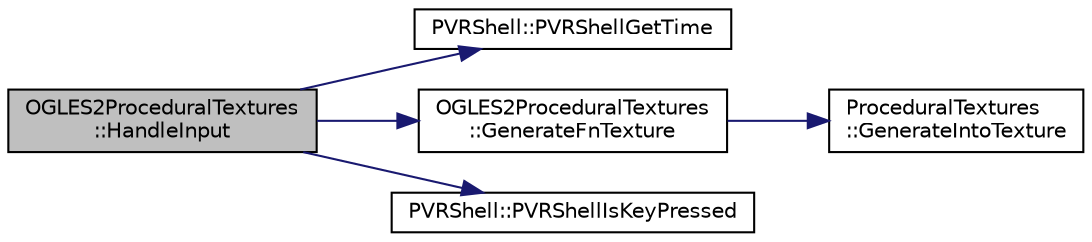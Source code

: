 digraph "OGLES2ProceduralTextures::HandleInput"
{
  edge [fontname="Helvetica",fontsize="10",labelfontname="Helvetica",labelfontsize="10"];
  node [fontname="Helvetica",fontsize="10",shape=record];
  rankdir="LR";
  Node1 [label="OGLES2ProceduralTextures\l::HandleInput",height=0.2,width=0.4,color="black", fillcolor="grey75", style="filled", fontcolor="black"];
  Node1 -> Node2 [color="midnightblue",fontsize="10",style="solid",fontname="Helvetica"];
  Node2 [label="PVRShell::PVRShellGetTime",height=0.2,width=0.4,color="black", fillcolor="white", style="filled",URL="$class_p_v_r_shell.html#a62b50b284b42c0f9e037855a14d64bfe",tooltip="The number itself should be considered meaningless; an application should use this function to determ..."];
  Node1 -> Node3 [color="midnightblue",fontsize="10",style="solid",fontname="Helvetica"];
  Node3 [label="OGLES2ProceduralTextures\l::GenerateFnTexture",height=0.2,width=0.4,color="black", fillcolor="white", style="filled",URL="$class_o_g_l_e_s2_procedural_textures.html#aab11efba0040b3ac38a1a766b2eed60e"];
  Node3 -> Node4 [color="midnightblue",fontsize="10",style="solid",fontname="Helvetica"];
  Node4 [label="ProceduralTextures\l::GenerateIntoTexture",height=0.2,width=0.4,color="black", fillcolor="white", style="filled",URL="$class_procedural_textures.html#ad493d760926439064bb3390372265d21"];
  Node1 -> Node5 [color="midnightblue",fontsize="10",style="solid",fontname="Helvetica"];
  Node5 [label="PVRShell::PVRShellIsKeyPressed",height=0.2,width=0.4,color="black", fillcolor="white", style="filled",URL="$class_p_v_r_shell.html#a3771f847321dbc7aa5a9d8647c49b38b",tooltip="Check if a key was pressed. "];
}
